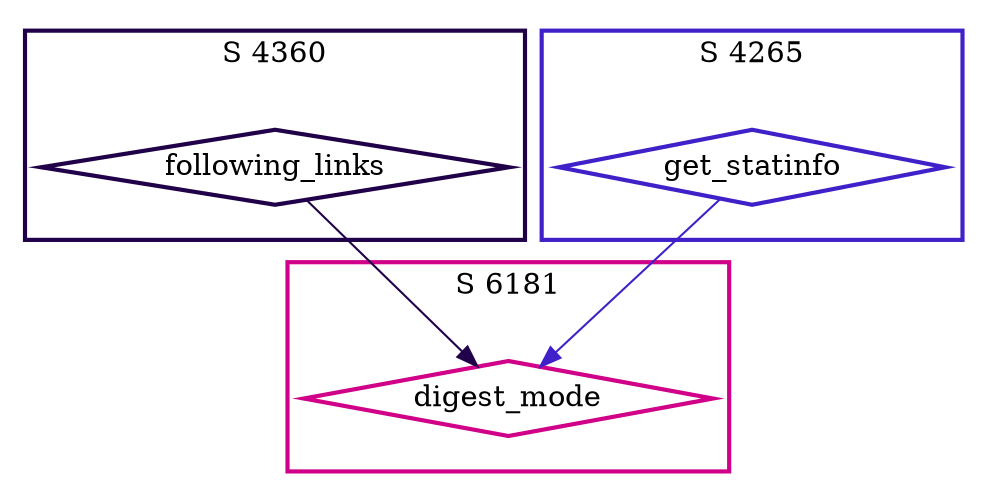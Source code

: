 digraph G {
  ratio=0.500000;
  "UV digest_mode (6181)" [shape=diamond, label="digest_mode",
                           color="#D00088", style=bold];
  "UV following_links (4360)" [shape=diamond, label="following_links",
                               color="#200048", style=bold];
  "UV get_statinfo (4265)" [shape=diamond, label="get_statinfo",
                            color="#4020C8", style=bold];
  
  subgraph cluster_4360 { label="S 4360";
    color="#200048";
    style=bold;
    "UV following_links (4360)"; };
  subgraph cluster_4265 { label="S 4265";
    color="#4020C8";
    style=bold;
    "UV get_statinfo (4265)"; };
  subgraph cluster_6181 { label="S 6181";
    color="#D00088";
    style=bold;
    "UV digest_mode (6181)"; };
  
  "UV following_links (4360)" -> "UV digest_mode (6181)" [color="#200048"];
  "UV get_statinfo (4265)" -> "UV digest_mode (6181)" [color="#4020C8"];
  
  }